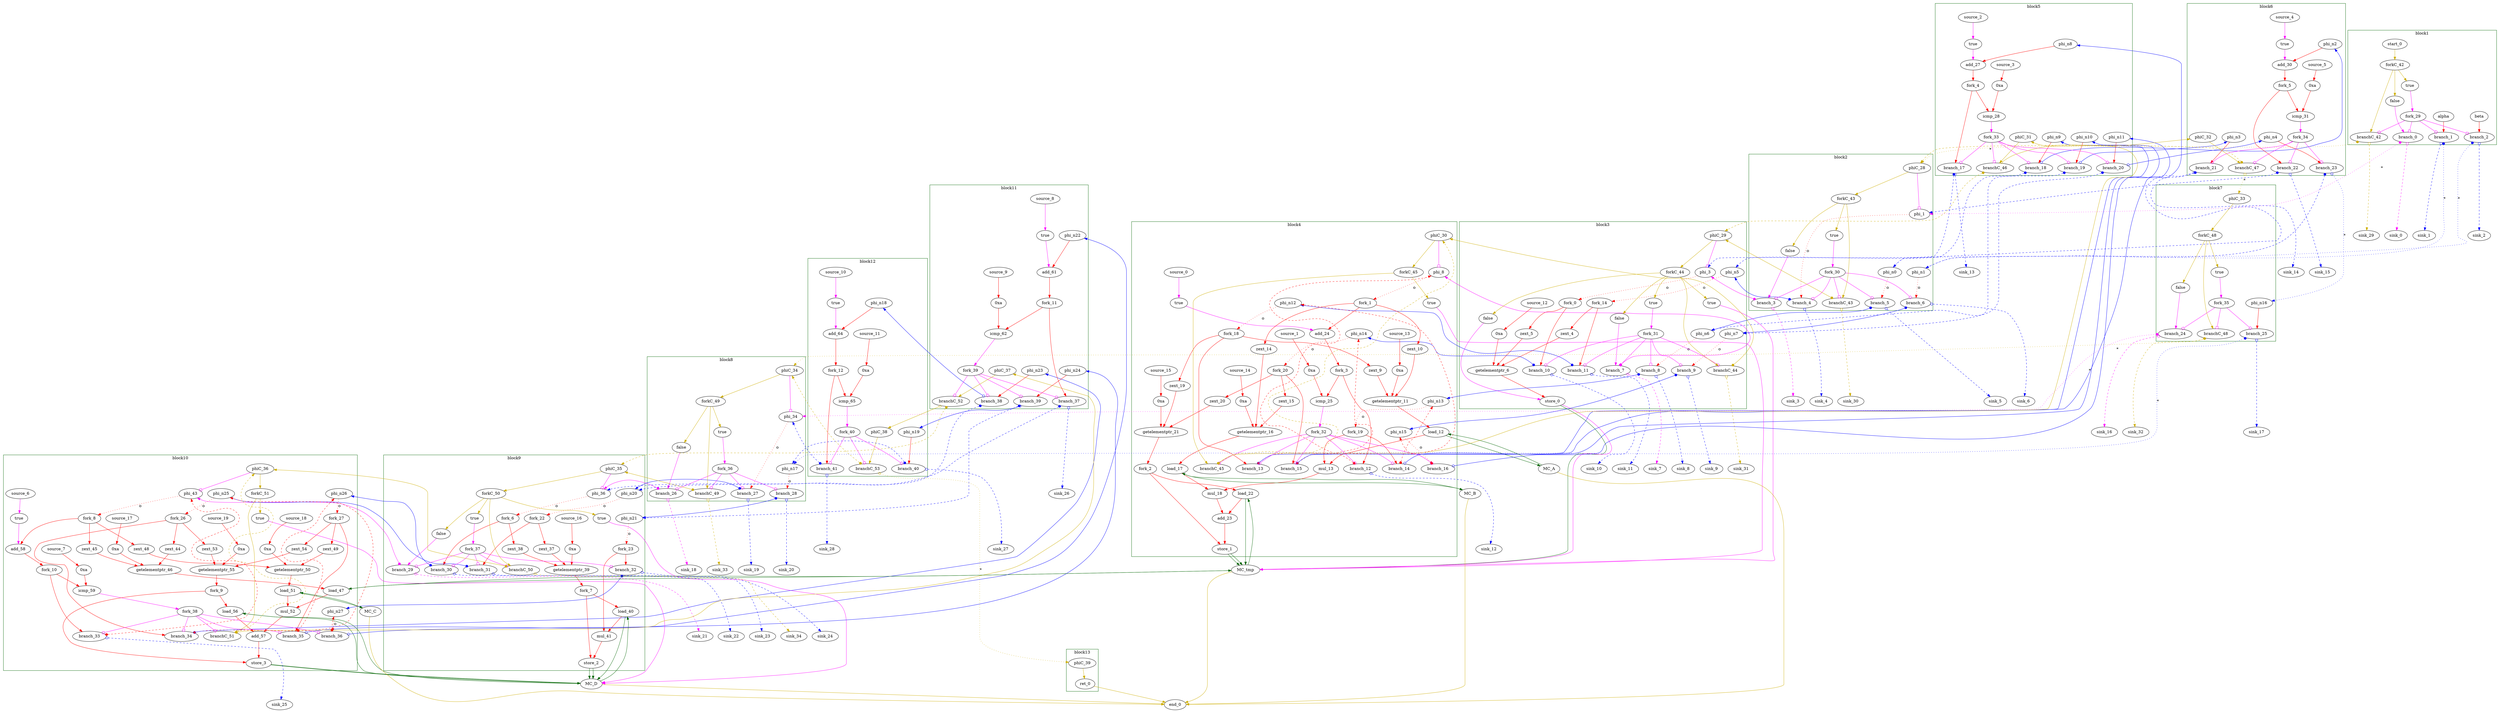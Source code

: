 // Number of blocks: 296
// Number of channels: 424
Digraph G {

  // Blocks
subgraph cluster_1 {
color = "darkgreen"
label = "block1"
  alpha [type=Entry, in="in1:32", out="out1:32", bbID = 1,  shape=oval];
  beta [type=Entry, in="in1:32", out="out1:32", bbID = 1,  shape=oval];
  brCst_block1 [type=Constant, in="in1:1", out="out1:1", bbID = 1, value="0x1", label=true,  shape=oval];
  cst_0 [type=Constant, in="in1:1", out="out1:1", bbID = 1, value="0x0", label=false,  shape=oval];
  branch_0 [type=Branch, in="in1:1 in2?:1", out="out1+:1 out2-:1", bbID = 1,  shape=oval];
  branch_1 [type=Branch, in="in1:32 in2?:1", out="out1+:32 out2-:32", bbID = 1,  shape=oval];
  branch_2 [type=Branch, in="in1:32 in2?:1", out="out1+:32 out2-:32", bbID = 1,  shape=oval];
  fork_29 [type=Fork, in="in1:1", out="out1:1 out2:1 out3:1 out4:1", bbID = 1,  shape=oval];
  start_0 [type=Entry, in="in1:0", out="out1:0", bbID = 1,  shape=oval];
  forkC_42 [type=Fork, in="in1:0", out="out1:0 out2:0 out3:0", bbID = 1,  shape=oval];
  branchC_42 [type=Branch, in="in1:0 in2?:1", out="out1+:0 out2-:0", bbID = 1,  shape=oval];
}
subgraph cluster_2 {
color = "darkgreen"
label = "block2"
  phi_1 [type=Mux, in="in1?:1 in2:4 in3:4", out="out1:4", delay=1.624, bbID = 2,  shape=oval];
  brCst_block2 [type=Constant, in="in1:1", out="out1:1", bbID = 2, value="0x1", label=true,  shape=oval];
  cst_1 [type=Constant, in="in1:1", out="out1:1", bbID = 2, value="0x0", label=false,  shape=oval];
  phi_n0 [type=Merge, in="in1:32 in2:32", out="out1:32", delay=1.624, bbID = 2,  shape=oval];
  phi_n1 [type=Merge, in="in1:32 in2:32", out="out1:32", delay=1.624, bbID = 2,  shape=oval];
  branch_3 [type=Branch, in="in1:1 in2?:1", out="out1+:1 out2-:1", bbID = 2,  shape=oval];
  branch_4 [type=Branch, in="in1:4 in2?:1", out="out1+:4 out2-:4", bbID = 2,  shape=oval];
  branch_5 [type=Branch, in="in1:32 in2?:1", out="out1+:32 out2-:32", bbID = 2,  shape=oval];
  branch_6 [type=Branch, in="in1:32 in2?:1", out="out1+:32 out2-:32", bbID = 2,  shape=oval];
  fork_30 [type=Fork, in="in1:1", out="out1:1 out2:1 out3:1 out4:1 out5:1", bbID = 2,  shape=oval];
  phiC_28 [type=CntrlMerge, in="in1:0 in2:0", out="out1:0 out2?:1", bbID = 2,  shape=oval];
  forkC_43 [type=Fork, in="in1:0", out="out1:0 out2:0 out3:0", bbID = 2,  shape=oval];
  branchC_43 [type=Branch, in="in1:0 in2?:1", out="out1+:0 out2-:0", bbID = 2,  shape=oval];
}
subgraph cluster_3 {
color = "darkgreen"
label = "block3"
  phi_3 [type=Mux, in="in1?:1 in2:4 in3:4", out="out1:4", delay=1.624, bbID = 3,  shape=oval];
  zext_4 [type=Operator, in="in1:4", out="out1:4", op = "zext_op", bbID = 3,  shape=oval];
  zext_5 [type=Operator, in="in1:4", out="out1:4", op = "zext_op", bbID = 3,  shape=oval];
  getelementptr_6 [type=Operator, in="in1:32 in2:32 in3:32", out="out1:32", op = "getelementptr_op", delay=8.328, constants=1, bbID = 3,  shape=oval];
  cst_2 [type=Constant, in="in1:1", out="out1:1", bbID = 3, value="0x0", label=false,  shape=oval];
  store_0 [type=Operator, in="in1:1 in2:32", out="out1:1 out2:32", op = "mc_store_op", delay=8.058, bbID = 3, portID = 0, offset = 0,  shape=oval];
  brCst_block3 [type=Constant, in="in1:1", out="out1:1", bbID = 3, value="0x1", label=true,  shape=oval];
  cst_3 [type=Constant, in="in1:1", out="out1:1", bbID = 3, value="0x0", label=false,  shape=oval];
  cst_19 [type=Constant, in="in1:4", out="out1:4", bbID = 3, value="0xa", label="0xa",  shape=oval];
  phi_n5 [type=Merge, in="in1:4 in2:4", out="out1:4", delay=1.624, bbID = 3,  shape=oval];
  phi_n6 [type=Merge, in="in1:32 in2:32", out="out1:32", delay=1.624, bbID = 3,  shape=oval];
  phi_n7 [type=Merge, in="in1:32 in2:32", out="out1:32", delay=1.624, bbID = 3,  shape=oval];
  fork_0 [type=Fork, in="in1:4", out="out1:4 out2:4", bbID = 3,  shape=oval];
  fork_14 [type=Fork, in="in1:4", out="out1:4 out2:4", bbID = 3,  shape=oval];
  branch_7 [type=Branch, in="in1:1 in2?:1", out="out1+:1 out2-:1", bbID = 3,  shape=oval];
  branch_8 [type=Branch, in="in1:32 in2?:1", out="out1+:32 out2-:32", bbID = 3,  shape=oval];
  branch_9 [type=Branch, in="in1:32 in2?:1", out="out1+:32 out2-:32", bbID = 3,  shape=oval];
  branch_10 [type=Branch, in="in1:4 in2?:1", out="out1+:4 out2-:4", bbID = 3,  shape=oval];
  branch_11 [type=Branch, in="in1:4 in2?:1", out="out1+:4 out2-:4", bbID = 3,  shape=oval];
  fork_31 [type=Fork, in="in1:1", out="out1:1 out2:1 out3:1 out4:1 out5:1 out6:1", bbID = 3,  shape=oval];
  cst_27 [type=Constant, in="in1:1", out="out1:1", bbID = 3, value="0x1", label=true,  shape=oval];
  phiC_29 [type=CntrlMerge, in="in1:0 in2:0", out="out1:0 out2?:1", bbID = 3,  shape=oval];
  forkC_44 [type=Fork, in="in1:0", out="out1:0 out2:0 out3:0 out4:0 out5:0", bbID = 3,  shape=oval];
  branchC_44 [type=Branch, in="in1:0 in2?:1", out="out1+:0 out2-:0", bbID = 3,  shape=oval];
  source_12 [type=Source, out="out1:4", bbID = 3,  shape=oval];
}
subgraph cluster_4 {
color = "darkgreen"
label = "block4"
  phi_8 [type=Mux, in="in1?:1 in2:4 in3:4", out="out1:4", delay=1.624, bbID = 4,  shape=oval];
  zext_9 [type=Operator, in="in1:4", out="out1:4", op = "zext_op", bbID = 4,  shape=oval];
  zext_10 [type=Operator, in="in1:4", out="out1:4", op = "zext_op", bbID = 4,  shape=oval];
  getelementptr_11 [type=Operator, in="in1:32 in2:32 in3:32", out="out1:32", op = "getelementptr_op", delay=8.328, constants=1, bbID = 4,  shape=oval];
  load_12 [type=Operator, in="in1:32 in2:32", out="out1:32 out2:32", op = "mc_load_op", delay=7.999, latency=2, bbID = 4, portID = 0, offset = 0,  shape=oval];
  mul_13 [type=Operator, in="in1:32 in2:32", out="out1:32", op = "mul_op", latency=4, bbID = 4,  shape=oval];
  zext_14 [type=Operator, in="in1:4", out="out1:4", op = "zext_op", bbID = 4,  shape=oval];
  zext_15 [type=Operator, in="in1:4", out="out1:4", op = "zext_op", bbID = 4,  shape=oval];
  getelementptr_16 [type=Operator, in="in1:32 in2:32 in3:32", out="out1:32", op = "getelementptr_op", delay=8.328, constants=1, bbID = 4,  shape=oval];
  load_17 [type=Operator, in="in1:32 in2:32", out="out1:32 out2:32", op = "mc_load_op", delay=7.999, latency=2, bbID = 4, portID = 0, offset = 0,  shape=oval];
  mul_18 [type=Operator, in="in1:32 in2:32", out="out1:32", op = "mul_op", latency=4, bbID = 4,  shape=oval];
  zext_19 [type=Operator, in="in1:4", out="out1:4", op = "zext_op", bbID = 4,  shape=oval];
  zext_20 [type=Operator, in="in1:4", out="out1:4", op = "zext_op", bbID = 4,  shape=oval];
  getelementptr_21 [type=Operator, in="in1:32 in2:32 in3:32", out="out1:32", op = "getelementptr_op", delay=8.328, constants=1, bbID = 4,  shape=oval];
  load_22 [type=Operator, in="in1:32 in2:32", out="out1:32 out2:32", op = "mc_load_op", delay=7.999, latency=2, bbID = 4, portID = 0, offset = 0,  shape=oval];
  add_23 [type=Operator, in="in1:32 in2:32", out="out1:32", op = "add_op", delay=3.146, bbID = 4,  shape=oval];
  store_1 [type=Operator, in="in1:32 in2:32", out="out1:32 out2:32", op = "mc_store_op", delay=8.058, bbID = 4, portID = 1, offset = 0,  shape=oval];
  cst_4 [type=Constant, in="in1:1", out="out1:1", bbID = 4, value="0x1", label=true,  shape=oval];
  add_24 [type=Operator, in="in1:4 in2:4", out="out1:4", op = "add_op", delay=3.146, bbID = 4,  shape=oval];
  cst_5 [type=Constant, in="in1:4", out="out1:4", bbID = 4, value="0xa", label="0xa",  shape=oval];
  icmp_25 [type=Operator, in="in1:4 in2:4", out="out1:1", op = "icmp_ult_op", delay=3.439, bbID = 4,  shape=oval];
  cst_20 [type=Constant, in="in1:4", out="out1:4", bbID = 4, value="0xa", label="0xa",  shape=oval];
  cst_21 [type=Constant, in="in1:4", out="out1:4", bbID = 4, value="0xa", label="0xa",  shape=oval];
  cst_22 [type=Constant, in="in1:4", out="out1:4", bbID = 4, value="0xa", label="0xa",  shape=oval];
  phi_n12 [type=Merge, in="in1:4 in2:4", out="out1:4", delay=1.624, bbID = 4,  shape=oval];
  phi_n13 [type=Merge, in="in1:32 in2:32", out="out1:32", delay=1.624, bbID = 4,  shape=oval];
  phi_n14 [type=Merge, in="in1:4 in2:4", out="out1:4", delay=1.624, bbID = 4,  shape=oval];
  phi_n15 [type=Merge, in="in1:32 in2:32", out="out1:32", delay=1.624, bbID = 4,  shape=oval];
  fork_1 [type=Fork, in="in1:4", out="out1:4 out2:4 out3:4", bbID = 4,  shape=oval];
  fork_2 [type=Fork, in="in1:32", out="out1:32 out2:32", bbID = 4,  shape=oval];
  fork_3 [type=Fork, in="in1:4", out="out1:4 out2:4", bbID = 4,  shape=oval];
  fork_18 [type=Fork, in="in1:4", out="out1:4 out2:4 out3:4", bbID = 4,  shape=oval];
  fork_19 [type=Fork, in="in1:32", out="out1:32 out2:32", bbID = 4,  shape=oval];
  fork_20 [type=Fork, in="in1:4", out="out1:4 out2:4 out3:4", bbID = 4,  shape=oval];
  branch_12 [type=Branch, in="in1:4 in2?:1", out="out1+:4 out2-:4", bbID = 4,  shape=oval];
  branch_13 [type=Branch, in="in1:4 in2?:1", out="out1+:4 out2-:4", bbID = 4,  shape=oval];
  branch_14 [type=Branch, in="in1:32 in2?:1", out="out1+:32 out2-:32", bbID = 4,  shape=oval];
  branch_15 [type=Branch, in="in1:4 in2?:1", out="out1+:4 out2-:4", bbID = 4,  shape=oval];
  branch_16 [type=Branch, in="in1:32 in2?:1", out="out1+:32 out2-:32", bbID = 4,  shape=oval];
  fork_32 [type=Fork, in="in1:1", out="out1:1 out2:1 out3:1 out4:1 out5:1 out6:1", bbID = 4,  shape=oval];
  cst_28 [type=Constant, in="in1:1", out="out1:1", bbID = 4, value="0x1", label=true,  shape=oval];
  phiC_30 [type=CntrlMerge, in="in1:0 in2:0", out="out1:0 out2?:1", bbID = 4,  shape=oval];
  forkC_45 [type=Fork, in="in1:0", out="out1:0 out2:0", bbID = 4,  shape=oval];
  branchC_45 [type=Branch, in="in1:0 in2?:1", out="out1+:0 out2-:0", bbID = 4,  shape=oval];
  source_0 [type=Source, out="out1:1", bbID = 4,  shape=oval];
  source_1 [type=Source, out="out1:4", bbID = 4,  shape=oval];
  source_13 [type=Source, out="out1:4", bbID = 4,  shape=oval];
  source_14 [type=Source, out="out1:4", bbID = 4,  shape=oval];
  source_15 [type=Source, out="out1:4", bbID = 4,  shape=oval];
}
subgraph cluster_5 {
color = "darkgreen"
label = "block5"
  cst_6 [type=Constant, in="in1:1", out="out1:1", bbID = 5, value="0x1", label=true,  shape=oval];
  add_27 [type=Operator, in="in1:4 in2:4", out="out1:4", op = "add_op", delay=3.146, bbID = 5,  shape=oval];
  cst_7 [type=Constant, in="in1:4", out="out1:4", bbID = 5, value="0xa", label="0xa",  shape=oval];
  icmp_28 [type=Operator, in="in1:4 in2:4", out="out1:1", op = "icmp_ult_op", delay=3.439, bbID = 5,  shape=oval];
  phi_n8 [type=Merge, in="in1:4", out="out1:4", bbID = 5,  shape=oval];
  phi_n9 [type=Merge, in="in1:4", out="out1:4", bbID = 5,  shape=oval];
  phi_n10 [type=Merge, in="in1:32", out="out1:32", bbID = 5,  shape=oval];
  phi_n11 [type=Merge, in="in1:32", out="out1:32", bbID = 5,  shape=oval];
  fork_4 [type=Fork, in="in1:4", out="out1:4 out2:4", bbID = 5,  shape=oval];
  branch_17 [type=Branch, in="in1:4 in2?:1", out="out1+:4 out2-:4", bbID = 5,  shape=oval];
  branch_18 [type=Branch, in="in1:4 in2?:1", out="out1+:4 out2-:4", bbID = 5,  shape=oval];
  branch_19 [type=Branch, in="in1:32 in2?:1", out="out1+:32 out2-:32", bbID = 5,  shape=oval];
  branch_20 [type=Branch, in="in1:32 in2?:1", out="out1+:32 out2-:32", bbID = 5,  shape=oval];
  fork_33 [type=Fork, in="in1:1", out="out1:1 out2:1 out3:1 out4:1 out5:1", bbID = 5,  shape=oval];
  phiC_31 [type=Merge, in="in1:0", out="out1:0", bbID = 5,  shape=oval];
  branchC_46 [type=Branch, in="in1:0 in2?:1", out="out1+:0 out2-:0", bbID = 5,  shape=oval];
  source_2 [type=Source, out="out1:1", bbID = 5,  shape=oval];
  source_3 [type=Source, out="out1:4", bbID = 5,  shape=oval];
}
subgraph cluster_6 {
color = "darkgreen"
label = "block6"
  cst_8 [type=Constant, in="in1:1", out="out1:1", bbID = 6, value="0x1", label=true,  shape=oval];
  add_30 [type=Operator, in="in1:4 in2:4", out="out1:4", op = "add_op", delay=3.146, bbID = 6,  shape=oval];
  cst_9 [type=Constant, in="in1:4", out="out1:4", bbID = 6, value="0xa", label="0xa",  shape=oval];
  icmp_31 [type=Operator, in="in1:4 in2:4", out="out1:1", op = "icmp_ult_op", delay=3.439, bbID = 6,  shape=oval];
  phi_n2 [type=Merge, in="in1:4", out="out1:4", bbID = 6,  shape=oval];
  phi_n3 [type=Merge, in="in1:32", out="out1:32", bbID = 6,  shape=oval];
  phi_n4 [type=Merge, in="in1:32", out="out1:32", bbID = 6,  shape=oval];
  fork_5 [type=Fork, in="in1:4", out="out1:4 out2:4", bbID = 6,  shape=oval];
  branch_21 [type=Branch, in="in1:32 in2?:1", out="out1+:32 out2-:32", bbID = 6,  shape=oval];
  branch_22 [type=Branch, in="in1:4 in2?:1", out="out1+:4 out2-:4", bbID = 6,  shape=oval];
  branch_23 [type=Branch, in="in1:32 in2?:1", out="out1+:32 out2-:32", bbID = 6,  shape=oval];
  fork_34 [type=Fork, in="in1:1", out="out1:1 out2:1 out3:1 out4:1", bbID = 6,  shape=oval];
  phiC_32 [type=Merge, in="in1:0", out="out1:0", bbID = 6,  shape=oval];
  branchC_47 [type=Branch, in="in1:0 in2?:1", out="out1+:0 out2-:0", bbID = 6,  shape=oval];
  source_4 [type=Source, out="out1:1", bbID = 6,  shape=oval];
  source_5 [type=Source, out="out1:4", bbID = 6,  shape=oval];
}
subgraph cluster_7 {
color = "darkgreen"
label = "block7"
  brCst_block7 [type=Constant, in="in1:1", out="out1:1", bbID = 7, value="0x1", label=true,  shape=oval];
  cst_10 [type=Constant, in="in1:1", out="out1:1", bbID = 7, value="0x0", label=false,  shape=oval];
  phi_n16 [type=Merge, in="in1:32", out="out1:32", bbID = 7,  shape=oval];
  branch_24 [type=Branch, in="in1:1 in2?:1", out="out1+:1 out2-:1", bbID = 7,  shape=oval];
  branch_25 [type=Branch, in="in1:32 in2?:1", out="out1+:32 out2-:32", bbID = 7,  shape=oval];
  fork_35 [type=Fork, in="in1:1", out="out1:1 out2:1 out3:1", bbID = 7,  shape=oval];
  phiC_33 [type=Merge, in="in1:0", out="out1:0", bbID = 7,  shape=oval];
  forkC_48 [type=Fork, in="in1:0", out="out1:0 out2:0 out3:0", bbID = 7,  shape=oval];
  branchC_48 [type=Branch, in="in1:0 in2?:1", out="out1+:0 out2-:0", bbID = 7,  shape=oval];
}
subgraph cluster_8 {
color = "darkgreen"
label = "block8"
  phi_34 [type=Mux, in="in1?:1 in2:4 in3:4", out="out1:4", delay=1.624, bbID = 8,  shape=oval];
  brCst_block8 [type=Constant, in="in1:1", out="out1:1", bbID = 8, value="0x1", label=true,  shape=oval];
  cst_11 [type=Constant, in="in1:1", out="out1:1", bbID = 8, value="0x0", label=false,  shape=oval];
  phi_n17 [type=Merge, in="in1:32 in2:32", out="out1:32", delay=1.624, bbID = 8,  shape=oval];
  branch_26 [type=Branch, in="in1:1 in2?:1", out="out1+:1 out2-:1", bbID = 8,  shape=oval];
  branch_27 [type=Branch, in="in1:4 in2?:1", out="out1+:4 out2-:4", bbID = 8,  shape=oval];
  branch_28 [type=Branch, in="in1:32 in2?:1", out="out1+:32 out2-:32", bbID = 8,  shape=oval];
  fork_36 [type=Fork, in="in1:1", out="out1:1 out2:1 out3:1 out4:1", bbID = 8,  shape=oval];
  phiC_34 [type=CntrlMerge, in="in1:0 in2:0", out="out1:0 out2?:1", bbID = 8,  shape=oval];
  forkC_49 [type=Fork, in="in1:0", out="out1:0 out2:0 out3:0", bbID = 8,  shape=oval];
  branchC_49 [type=Branch, in="in1:0 in2?:1", out="out1+:0 out2-:0", bbID = 8,  shape=oval];
}
subgraph cluster_9 {
color = "darkgreen"
label = "block9"
  phi_36 [type=Mux, in="in1?:1 in2:4 in3:4", out="out1:4", delay=1.624, bbID = 9,  shape=oval];
  zext_37 [type=Operator, in="in1:4", out="out1:4", op = "zext_op", bbID = 9,  shape=oval];
  zext_38 [type=Operator, in="in1:4", out="out1:4", op = "zext_op", bbID = 9,  shape=oval];
  getelementptr_39 [type=Operator, in="in1:32 in2:32 in3:32", out="out1:32", op = "getelementptr_op", delay=8.328, constants=1, bbID = 9,  shape=oval];
  load_40 [type=Operator, in="in1:32 in2:32", out="out1:32 out2:32", op = "mc_load_op", delay=7.999, latency=2, bbID = 9, portID = 0, offset = 0,  shape=oval];
  mul_41 [type=Operator, in="in1:32 in2:32", out="out1:32", op = "mul_op", latency=4, bbID = 9,  shape=oval];
  store_2 [type=Operator, in="in1:32 in2:32", out="out1:32 out2:32", op = "mc_store_op", delay=8.058, bbID = 9, portID = 0, offset = 0,  shape=oval];
  brCst_block9 [type=Constant, in="in1:1", out="out1:1", bbID = 9, value="0x1", label=true,  shape=oval];
  cst_12 [type=Constant, in="in1:1", out="out1:1", bbID = 9, value="0x0", label=false,  shape=oval];
  cst_23 [type=Constant, in="in1:4", out="out1:4", bbID = 9, value="0xa", label="0xa",  shape=oval];
  phi_n20 [type=Merge, in="in1:4 in2:4", out="out1:4", delay=1.624, bbID = 9,  shape=oval];
  phi_n21 [type=Merge, in="in1:32 in2:32", out="out1:32", delay=1.624, bbID = 9,  shape=oval];
  fork_6 [type=Fork, in="in1:4", out="out1:4 out2:4", bbID = 9,  shape=oval];
  fork_7 [type=Fork, in="in1:32", out="out1:32 out2:32", bbID = 9,  shape=oval];
  fork_22 [type=Fork, in="in1:4", out="out1:4 out2:4", bbID = 9,  shape=oval];
  fork_23 [type=Fork, in="in1:32", out="out1:32 out2:32", bbID = 9,  shape=oval];
  branch_29 [type=Branch, in="in1:1 in2?:1", out="out1+:1 out2-:1", bbID = 9,  shape=oval];
  branch_30 [type=Branch, in="in1:4 in2?:1", out="out1+:4 out2-:4", bbID = 9,  shape=oval];
  branch_31 [type=Branch, in="in1:4 in2?:1", out="out1+:4 out2-:4", bbID = 9,  shape=oval];
  branch_32 [type=Branch, in="in1:32 in2?:1", out="out1+:32 out2-:32", bbID = 9,  shape=oval];
  fork_37 [type=Fork, in="in1:1", out="out1:1 out2:1 out3:1 out4:1 out5:1", bbID = 9,  shape=oval];
  cst_29 [type=Constant, in="in1:1", out="out1:1", bbID = 9, value="0x1", label=true,  shape=oval];
  phiC_35 [type=CntrlMerge, in="in1:0 in2:0", out="out1:0 out2?:1", bbID = 9,  shape=oval];
  forkC_50 [type=Fork, in="in1:0", out="out1:0 out2:0 out3:0 out4:0", bbID = 9,  shape=oval];
  branchC_50 [type=Branch, in="in1:0 in2?:1", out="out1+:0 out2-:0", bbID = 9,  shape=oval];
  source_16 [type=Source, out="out1:4", bbID = 9,  shape=oval];
}
subgraph cluster_10 {
color = "darkgreen"
label = "block10"
  phi_43 [type=Mux, in="in1?:1 in2:4 in3:4", out="out1:4", delay=1.624, bbID = 10,  shape=oval];
  zext_44 [type=Operator, in="in1:4", out="out1:4", op = "zext_op", bbID = 10,  shape=oval];
  zext_45 [type=Operator, in="in1:4", out="out1:4", op = "zext_op", bbID = 10,  shape=oval];
  getelementptr_46 [type=Operator, in="in1:32 in2:32 in3:32", out="out1:32", op = "getelementptr_op", delay=8.328, constants=1, bbID = 10,  shape=oval];
  load_47 [type=Operator, in="in1:32 in2:32", out="out1:32 out2:32", op = "mc_load_op", delay=7.999, latency=2, bbID = 10, portID = 1, offset = 0,  shape=oval];
  zext_48 [type=Operator, in="in1:4", out="out1:4", op = "zext_op", bbID = 10,  shape=oval];
  zext_49 [type=Operator, in="in1:4", out="out1:4", op = "zext_op", bbID = 10,  shape=oval];
  getelementptr_50 [type=Operator, in="in1:32 in2:32 in3:32", out="out1:32", op = "getelementptr_op", delay=8.328, constants=1, bbID = 10,  shape=oval];
  load_51 [type=Operator, in="in1:32 in2:32", out="out1:32 out2:32", op = "mc_load_op", delay=7.999, latency=2, bbID = 10, portID = 0, offset = 0,  shape=oval];
  mul_52 [type=Operator, in="in1:32 in2:32", out="out1:32", op = "mul_op", latency=4, bbID = 10,  shape=oval];
  zext_53 [type=Operator, in="in1:4", out="out1:4", op = "zext_op", bbID = 10,  shape=oval];
  zext_54 [type=Operator, in="in1:4", out="out1:4", op = "zext_op", bbID = 10,  shape=oval];
  getelementptr_55 [type=Operator, in="in1:32 in2:32 in3:32", out="out1:32", op = "getelementptr_op", delay=8.328, constants=1, bbID = 10,  shape=oval];
  load_56 [type=Operator, in="in1:32 in2:32", out="out1:32 out2:32", op = "mc_load_op", delay=7.999, latency=2, bbID = 10, portID = 1, offset = 0,  shape=oval];
  add_57 [type=Operator, in="in1:32 in2:32", out="out1:32", op = "add_op", delay=3.146, bbID = 10,  shape=oval];
  store_3 [type=Operator, in="in1:32 in2:32", out="out1:32 out2:32", op = "mc_store_op", delay=8.058, bbID = 10, portID = 1, offset = 0,  shape=oval];
  cst_13 [type=Constant, in="in1:1", out="out1:1", bbID = 10, value="0x1", label=true,  shape=oval];
  add_58 [type=Operator, in="in1:4 in2:4", out="out1:4", op = "add_op", delay=3.146, bbID = 10,  shape=oval];
  cst_14 [type=Constant, in="in1:4", out="out1:4", bbID = 10, value="0xa", label="0xa",  shape=oval];
  icmp_59 [type=Operator, in="in1:4 in2:4", out="out1:1", op = "icmp_ult_op", delay=3.439, bbID = 10,  shape=oval];
  cst_24 [type=Constant, in="in1:4", out="out1:4", bbID = 10, value="0xa", label="0xa",  shape=oval];
  cst_25 [type=Constant, in="in1:4", out="out1:4", bbID = 10, value="0xa", label="0xa",  shape=oval];
  cst_26 [type=Constant, in="in1:4", out="out1:4", bbID = 10, value="0xa", label="0xa",  shape=oval];
  phi_n25 [type=Merge, in="in1:4 in2:4", out="out1:4", delay=1.624, bbID = 10,  shape=oval];
  phi_n26 [type=Merge, in="in1:4 in2:4", out="out1:4", delay=1.624, bbID = 10,  shape=oval];
  phi_n27 [type=Merge, in="in1:32 in2:32", out="out1:32", delay=1.624, bbID = 10,  shape=oval];
  fork_8 [type=Fork, in="in1:4", out="out1:4 out2:4 out3:4", bbID = 10,  shape=oval];
  fork_9 [type=Fork, in="in1:32", out="out1:32 out2:32", bbID = 10,  shape=oval];
  fork_10 [type=Fork, in="in1:4", out="out1:4 out2:4", bbID = 10,  shape=oval];
  fork_26 [type=Fork, in="in1:4", out="out1:4 out2:4 out3:4", bbID = 10,  shape=oval];
  fork_27 [type=Fork, in="in1:4", out="out1:4 out2:4 out3:4", bbID = 10,  shape=oval];
  branch_33 [type=Branch, in="in1:4 in2?:1", out="out1+:4 out2-:4", bbID = 10,  shape=oval];
  branch_34 [type=Branch, in="in1:4 in2?:1", out="out1+:4 out2-:4", bbID = 10,  shape=oval];
  branch_35 [type=Branch, in="in1:4 in2?:1", out="out1+:4 out2-:4", bbID = 10,  shape=oval];
  branch_36 [type=Branch, in="in1:32 in2?:1", out="out1+:32 out2-:32", bbID = 10,  shape=oval];
  fork_38 [type=Fork, in="in1:1", out="out1:1 out2:1 out3:1 out4:1 out5:1", bbID = 10,  shape=oval];
  cst_30 [type=Constant, in="in1:1", out="out1:1", bbID = 10, value="0x1", label=true,  shape=oval];
  phiC_36 [type=CntrlMerge, in="in1:0 in2:0", out="out1:0 out2?:1", bbID = 10,  shape=oval];
  forkC_51 [type=Fork, in="in1:0", out="out1:0 out2:0", bbID = 10,  shape=oval];
  branchC_51 [type=Branch, in="in1:0 in2?:1", out="out1+:0 out2-:0", bbID = 10,  shape=oval];
  source_6 [type=Source, out="out1:1", bbID = 10,  shape=oval];
  source_7 [type=Source, out="out1:4", bbID = 10,  shape=oval];
  source_17 [type=Source, out="out1:4", bbID = 10,  shape=oval];
  source_18 [type=Source, out="out1:4", bbID = 10,  shape=oval];
  source_19 [type=Source, out="out1:4", bbID = 10,  shape=oval];
}
subgraph cluster_11 {
color = "darkgreen"
label = "block11"
  cst_15 [type=Constant, in="in1:1", out="out1:1", bbID = 11, value="0x1", label=true,  shape=oval];
  add_61 [type=Operator, in="in1:4 in2:4", out="out1:4", op = "add_op", delay=3.146, bbID = 11,  shape=oval];
  cst_16 [type=Constant, in="in1:4", out="out1:4", bbID = 11, value="0xa", label="0xa",  shape=oval];
  icmp_62 [type=Operator, in="in1:4 in2:4", out="out1:1", op = "icmp_ult_op", delay=3.439, bbID = 11,  shape=oval];
  phi_n22 [type=Merge, in="in1:4", out="out1:4", bbID = 11,  shape=oval];
  phi_n23 [type=Merge, in="in1:4", out="out1:4", bbID = 11,  shape=oval];
  phi_n24 [type=Merge, in="in1:32", out="out1:32", bbID = 11,  shape=oval];
  fork_11 [type=Fork, in="in1:4", out="out1:4 out2:4", bbID = 11,  shape=oval];
  branch_37 [type=Branch, in="in1:4 in2?:1", out="out1+:4 out2-:4", bbID = 11,  shape=oval];
  branch_38 [type=Branch, in="in1:4 in2?:1", out="out1+:4 out2-:4", bbID = 11,  shape=oval];
  branch_39 [type=Branch, in="in1:32 in2?:1", out="out1+:32 out2-:32", bbID = 11,  shape=oval];
  fork_39 [type=Fork, in="in1:1", out="out1:1 out2:1 out3:1 out4:1", bbID = 11,  shape=oval];
  phiC_37 [type=Merge, in="in1:0", out="out1:0", bbID = 11,  shape=oval];
  branchC_52 [type=Branch, in="in1:0 in2?:1", out="out1+:0 out2-:0", bbID = 11,  shape=oval];
  source_8 [type=Source, out="out1:1", bbID = 11,  shape=oval];
  source_9 [type=Source, out="out1:4", bbID = 11,  shape=oval];
}
subgraph cluster_12 {
color = "darkgreen"
label = "block12"
  cst_17 [type=Constant, in="in1:1", out="out1:1", bbID = 12, value="0x1", label=true,  shape=oval];
  add_64 [type=Operator, in="in1:4 in2:4", out="out1:4", op = "add_op", delay=3.146, bbID = 12,  shape=oval];
  cst_18 [type=Constant, in="in1:4", out="out1:4", bbID = 12, value="0xa", label="0xa",  shape=oval];
  icmp_65 [type=Operator, in="in1:4 in2:4", out="out1:1", op = "icmp_ult_op", delay=3.439, bbID = 12,  shape=oval];
  phi_n18 [type=Merge, in="in1:4", out="out1:4", bbID = 12,  shape=oval];
  phi_n19 [type=Merge, in="in1:32", out="out1:32", bbID = 12,  shape=oval];
  fork_12 [type=Fork, in="in1:4", out="out1:4 out2:4", bbID = 12,  shape=oval];
  branch_40 [type=Branch, in="in1:32 in2?:1", out="out1+:32 out2-:32", bbID = 12,  shape=oval];
  branch_41 [type=Branch, in="in1:4 in2?:1", out="out1+:4 out2-:4", bbID = 12,  shape=oval];
  fork_40 [type=Fork, in="in1:1", out="out1:1 out2:1 out3:1", bbID = 12,  shape=oval];
  phiC_38 [type=Merge, in="in1:0", out="out1:0", bbID = 12,  shape=oval];
  branchC_53 [type=Branch, in="in1:0 in2?:1", out="out1+:0 out2-:0", bbID = 12,  shape=oval];
  source_10 [type=Source, out="out1:1", bbID = 12,  shape=oval];
  source_11 [type=Source, out="out1:4", bbID = 12,  shape=oval];
}
subgraph cluster_13 {
color = "darkgreen"
label = "block13"
  ret_0 [type=Operator, in="in1:0", out="out1:0", op = "ret_op", bbID = 13,  shape=oval];
  phiC_39 [type=Merge, in="in1:0", out="out1:0", bbID = 13,  shape=oval];
}
  MC_tmp [type=MC, in="in1:32*c0 in2:32*c1 in3:32*s0a in4:32*s0d in5:32*l0a in6:32*s1a in7:32*s1d in8:32*l1a", out="out1:32*l0d out2:32*l1d out3:0*e", bbID = 0, memory = "tmp", bbcount = 2, ldcount = 2, stcount = 2, ];
  MC_A [type=MC, in="in1:32*l0a", out="out1:32*l0d out2:0*e", bbID = 0, memory = "A", bbcount = 0, ldcount = 1, stcount = 0, ];
  MC_B [type=MC, in="in1:32*l0a", out="out1:32*l0d out2:0*e", bbID = 0, memory = "B", bbcount = 0, ldcount = 1, stcount = 0, ];
  MC_D [type=MC, in="in1:32*c0 in2:32*c1 in3:32*l0a in4:32*s0a in5:32*s0d in6:32*l1a in7:32*s1a in8:32*s1d", out="out1:32*l0d out2:32*l1d out3:0*e", bbID = 0, memory = "D", bbcount = 2, ldcount = 2, stcount = 2, ];
  MC_C [type=MC, in="in1:32*l0a", out="out1:32*l0d out2:0*e", bbID = 0, memory = "C", bbcount = 0, ldcount = 1, stcount = 0, ];
  end_0 [type=Exit, in="in1:0*e in2:0*e in3:0*e in4:0*e in5:0*e in6:0", out="out1:0", bbID = 0,  shape=oval];
  sink_0 [type=Sink, in="in1:1", bbID = 0,  shape=oval];
  sink_1 [type=Sink, in="in1:32", bbID = 0,  shape=oval];
  sink_2 [type=Sink, in="in1:32", bbID = 0,  shape=oval];
  sink_3 [type=Sink, in="in1:1", bbID = 0,  shape=oval];
  sink_4 [type=Sink, in="in1:4", bbID = 0,  shape=oval];
  sink_5 [type=Sink, in="in1:32", bbID = 0,  shape=oval];
  sink_6 [type=Sink, in="in1:32", bbID = 0,  shape=oval];
  sink_7 [type=Sink, in="in1:1", bbID = 0,  shape=oval];
  sink_8 [type=Sink, in="in1:32", bbID = 0,  shape=oval];
  sink_9 [type=Sink, in="in1:32", bbID = 0,  shape=oval];
  sink_10 [type=Sink, in="in1:4", bbID = 0,  shape=oval];
  sink_11 [type=Sink, in="in1:4", bbID = 0,  shape=oval];
  sink_12 [type=Sink, in="in1:4", bbID = 0,  shape=oval];
  sink_13 [type=Sink, in="in1:4", bbID = 0,  shape=oval];
  sink_14 [type=Sink, in="in1:32", bbID = 0,  shape=oval];
  sink_15 [type=Sink, in="in1:4", bbID = 0,  shape=oval];
  sink_16 [type=Sink, in="in1:1", bbID = 0,  shape=oval];
  sink_17 [type=Sink, in="in1:32", bbID = 0,  shape=oval];
  sink_18 [type=Sink, in="in1:1", bbID = 0,  shape=oval];
  sink_19 [type=Sink, in="in1:4", bbID = 0,  shape=oval];
  sink_20 [type=Sink, in="in1:32", bbID = 0,  shape=oval];
  sink_21 [type=Sink, in="in1:1", bbID = 0,  shape=oval];
  sink_22 [type=Sink, in="in1:4", bbID = 0,  shape=oval];
  sink_23 [type=Sink, in="in1:4", bbID = 0,  shape=oval];
  sink_24 [type=Sink, in="in1:32", bbID = 0,  shape=oval];
  sink_25 [type=Sink, in="in1:4", bbID = 0,  shape=oval];
  sink_26 [type=Sink, in="in1:4", bbID = 0,  shape=oval];
  sink_27 [type=Sink, in="in1:32", bbID = 0,  shape=oval];
  sink_28 [type=Sink, in="in1:4", bbID = 0,  shape=oval];
  sink_29 [type=Sink, in="in1:0", bbID = 0,  shape=oval];
  sink_30 [type=Sink, in="in1:0", bbID = 0,  shape=oval];
  sink_31 [type=Sink, in="in1:0", bbID = 0,  shape=oval];
  sink_32 [type=Sink, in="in1:0", bbID = 0,  shape=oval];
  sink_33 [type=Sink, in="in1:0", bbID = 0,  shape=oval];
  sink_34 [type=Sink, in="in1:0", bbID = 0,  shape=oval];

  // Channels
  alpha -> branch_1 [from=out1, to=in1, arrowhead=normal, color=red];
  beta -> branch_2 [from=out1, to=in1, arrowhead=normal, color=red];
  brCst_block1 -> fork_29 [from=out1, to=in1, arrowhead=normal, color=magenta];
  cst_0 -> branch_0 [from=out1, to=in1, arrowhead=normal, color=magenta];
  phi_1 -> branch_4 [from=out1, to=in1, arrowhead=normal, color=red, slots=1, style=dotted, label="o", transparent=true];
  brCst_block2 -> fork_30 [from=out1, to=in1, arrowhead=normal, color=magenta];
  cst_1 -> branch_3 [from=out1, to=in1, arrowhead=normal, color=magenta];
  phi_3 -> fork_0 [from=out1, to=in1, arrowhead=normal, color=red, slots=1, style=dotted, label="o", transparent=true];
  zext_4 -> getelementptr_6 [from=out1, to=in1, arrowhead=normal, color=red];
  zext_5 -> getelementptr_6 [from=out1, to=in2, arrowhead=normal, color=red];
  getelementptr_6 -> store_0 [from=out1, to=in2, arrowhead=normal, color=red];
  cst_2 -> store_0 [from=out1, to=in1, arrowhead=normal, color=magenta];
  store_0 -> MC_tmp [from=out2, to=in3, arrowhead=normal, color=darkgreen];
  store_0 -> MC_tmp [from=out1, to=in4, arrowhead=normal, color=magenta];
  brCst_block3 -> fork_31 [from=out1, to=in1, arrowhead=normal, color=magenta];
  cst_3 -> branch_7 [from=out1, to=in1, arrowhead=normal, color=magenta];
  phi_8 -> fork_1 [from=out1, to=in1, arrowhead=normal, color=red, slots=1, style=dotted, label="o", transparent=true];
  zext_9 -> getelementptr_11 [from=out1, to=in1, arrowhead=normal, color=red];
  zext_10 -> getelementptr_11 [from=out1, to=in2, arrowhead=normal, color=red];
  getelementptr_11 -> load_12 [from=out1, to=in2, arrowhead=normal, color=red];
  load_12 -> mul_13 [from=out1, to=in1, arrowhead=normal, color=red];
  load_12 -> MC_A [from=out2, to=in1, arrowhead=normal, color=darkgreen];
  mul_13 -> mul_18 [from=out1, to=in1, arrowhead=normal, color=red];
  zext_14 -> getelementptr_16 [from=out1, to=in1, arrowhead=normal, color=red];
  zext_15 -> getelementptr_16 [from=out1, to=in2, arrowhead=normal, color=red];
  getelementptr_16 -> load_17 [from=out1, to=in2, arrowhead=normal, color=red];
  load_17 -> mul_18 [from=out1, to=in2, arrowhead=normal, color=red];
  load_17 -> MC_B [from=out2, to=in1, arrowhead=normal, color=darkgreen];
  mul_18 -> add_23 [from=out1, to=in2, arrowhead=normal, color=red];
  zext_19 -> getelementptr_21 [from=out1, to=in1, arrowhead=normal, color=red];
  zext_20 -> getelementptr_21 [from=out1, to=in2, arrowhead=normal, color=red];
  getelementptr_21 -> fork_2 [from=out1, to=in1, arrowhead=normal, color=red];
  load_22 -> add_23 [from=out1, to=in1, arrowhead=normal, color=red];
  load_22 -> MC_tmp [from=out2, to=in5, arrowhead=normal, color=darkgreen];
  add_23 -> store_1 [from=out1, to=in1, arrowhead=normal, color=red];
  store_1 -> MC_tmp [from=out2, to=in6, arrowhead=normal, color=darkgreen];
  store_1 -> MC_tmp [from=out1, to=in7, arrowhead=normal, color=darkgreen];
  cst_4 -> add_24 [from=out1, to=in2, arrowhead=normal, color=magenta];
  add_24 -> fork_3 [from=out1, to=in1, arrowhead=normal, color=red];
  cst_5 -> icmp_25 [from=out1, to=in2, arrowhead=normal, color=red];
  icmp_25 -> fork_32 [from=out1, to=in1, arrowhead=normal, color=magenta];
  cst_6 -> add_27 [from=out1, to=in2, arrowhead=normal, color=magenta];
  add_27 -> fork_4 [from=out1, to=in1, arrowhead=normal, color=red];
  cst_7 -> icmp_28 [from=out1, to=in2, arrowhead=normal, color=red];
  icmp_28 -> fork_33 [from=out1, to=in1, arrowhead=normal, color=magenta];
  cst_8 -> add_30 [from=out1, to=in2, arrowhead=normal, color=magenta];
  add_30 -> fork_5 [from=out1, to=in1, arrowhead=normal, color=red];
  cst_9 -> icmp_31 [from=out1, to=in2, arrowhead=normal, color=red];
  icmp_31 -> fork_34 [from=out1, to=in1, arrowhead=normal, color=magenta];
  brCst_block7 -> fork_35 [from=out1, to=in1, arrowhead=normal, color=magenta];
  cst_10 -> branch_24 [from=out1, to=in1, arrowhead=normal, color=magenta];
  phi_34 -> branch_27 [from=out1, to=in1, arrowhead=normal, color=red, slots=1, style=dotted, label="o", transparent=true];
  brCst_block8 -> fork_36 [from=out1, to=in1, arrowhead=normal, color=magenta];
  cst_11 -> branch_26 [from=out1, to=in1, arrowhead=normal, color=magenta];
  phi_36 -> fork_6 [from=out1, to=in1, arrowhead=normal, color=red, slots=1, style=dotted, label="o", transparent=true];
  zext_37 -> getelementptr_39 [from=out1, to=in1, arrowhead=normal, color=red];
  zext_38 -> getelementptr_39 [from=out1, to=in2, arrowhead=normal, color=red];
  getelementptr_39 -> fork_7 [from=out1, to=in1, arrowhead=normal, color=red];
  load_40 -> mul_41 [from=out1, to=in1, arrowhead=normal, color=red];
  load_40 -> MC_D [from=out2, to=in3, arrowhead=normal, color=darkgreen];
  mul_41 -> store_2 [from=out1, to=in1, arrowhead=normal, color=red];
  store_2 -> MC_D [from=out2, to=in4, arrowhead=normal, color=darkgreen];
  store_2 -> MC_D [from=out1, to=in5, arrowhead=normal, color=darkgreen];
  brCst_block9 -> fork_37 [from=out1, to=in1, arrowhead=normal, color=magenta];
  cst_12 -> branch_29 [from=out1, to=in1, arrowhead=normal, color=magenta];
  phi_43 -> fork_8 [from=out1, to=in1, arrowhead=normal, color=red, slots=1, style=dotted, label="o", transparent=true];
  zext_44 -> getelementptr_46 [from=out1, to=in1, arrowhead=normal, color=red];
  zext_45 -> getelementptr_46 [from=out1, to=in2, arrowhead=normal, color=red];
  getelementptr_46 -> load_47 [from=out1, to=in2, arrowhead=normal, color=red];
  load_47 -> mul_52 [from=out1, to=in1, arrowhead=normal, color=red];
  load_47 -> MC_tmp [from=out2, to=in8, arrowhead=normal, color=darkgreen];
  zext_48 -> getelementptr_50 [from=out1, to=in1, arrowhead=normal, color=red];
  zext_49 -> getelementptr_50 [from=out1, to=in2, arrowhead=normal, color=red];
  getelementptr_50 -> load_51 [from=out1, to=in2, arrowhead=normal, color=red];
  load_51 -> mul_52 [from=out1, to=in2, arrowhead=normal, color=red];
  load_51 -> MC_C [from=out2, to=in1, arrowhead=normal, color=darkgreen];
  mul_52 -> add_57 [from=out1, to=in2, arrowhead=normal, color=red];
  zext_53 -> getelementptr_55 [from=out1, to=in1, arrowhead=normal, color=red];
  zext_54 -> getelementptr_55 [from=out1, to=in2, arrowhead=normal, color=red];
  getelementptr_55 -> fork_9 [from=out1, to=in1, arrowhead=normal, color=red];
  load_56 -> add_57 [from=out1, to=in1, arrowhead=normal, color=red];
  load_56 -> MC_D [from=out2, to=in6, arrowhead=normal, color=darkgreen];
  add_57 -> store_3 [from=out1, to=in1, arrowhead=normal, color=red];
  store_3 -> MC_D [from=out2, to=in7, arrowhead=normal, color=darkgreen];
  store_3 -> MC_D [from=out1, to=in8, arrowhead=normal, color=darkgreen];
  cst_13 -> add_58 [from=out1, to=in2, arrowhead=normal, color=magenta];
  add_58 -> fork_10 [from=out1, to=in1, arrowhead=normal, color=red];
  cst_14 -> icmp_59 [from=out1, to=in2, arrowhead=normal, color=red];
  icmp_59 -> fork_38 [from=out1, to=in1, arrowhead=normal, color=magenta];
  cst_15 -> add_61 [from=out1, to=in2, arrowhead=normal, color=magenta];
  add_61 -> fork_11 [from=out1, to=in1, arrowhead=normal, color=red];
  cst_16 -> icmp_62 [from=out1, to=in2, arrowhead=normal, color=red];
  icmp_62 -> fork_39 [from=out1, to=in1, arrowhead=normal, color=magenta];
  cst_17 -> add_64 [from=out1, to=in2, arrowhead=normal, color=magenta];
  add_64 -> fork_12 [from=out1, to=in1, arrowhead=normal, color=red];
  cst_18 -> icmp_65 [from=out1, to=in2, arrowhead=normal, color=red];
  icmp_65 -> fork_40 [from=out1, to=in1, arrowhead=normal, color=magenta];
  ret_0 -> end_0 [from=out1, to=in6, arrowhead=normal, color=gold3];
  cst_19 -> getelementptr_6 [from=out1, to=in3, arrowhead=normal, color=red];
  cst_20 -> getelementptr_11 [from=out1, to=in3, arrowhead=normal, color=red];
  cst_21 -> getelementptr_16 [from=out1, to=in3, arrowhead=normal, color=red];
  cst_22 -> getelementptr_21 [from=out1, to=in3, arrowhead=normal, color=red];
  cst_23 -> getelementptr_39 [from=out1, to=in3, arrowhead=normal, color=red];
  cst_24 -> getelementptr_46 [from=out1, to=in3, arrowhead=normal, color=red];
  cst_25 -> getelementptr_50 [from=out1, to=in3, arrowhead=normal, color=red];
  cst_26 -> getelementptr_55 [from=out1, to=in3, arrowhead=normal, color=red];
  phi_n0 -> branch_5 [from=out1, to=in1, arrowhead=normal, color=red, slots=1, style=dotted, label="o", transparent=true];
  phi_n1 -> branch_6 [from=out1, to=in1, arrowhead=normal, color=red, slots=1, style=dotted, label="o", transparent=true];
  phi_n2 -> add_30 [from=out1, to=in1, arrowhead=normal, color=red];
  phi_n3 -> branch_21 [from=out1, to=in1, arrowhead=normal, color=red];
  phi_n4 -> branch_23 [from=out1, to=in1, arrowhead=normal, color=red];
  phi_n5 -> fork_14 [from=out1, to=in1, arrowhead=normal, color=red, slots=1, style=dotted, label="o", transparent=true];
  phi_n6 -> branch_8 [from=out1, to=in1, arrowhead=normal, color=red, slots=1, style=dotted, label="o", transparent=true];
  phi_n7 -> branch_9 [from=out1, to=in1, arrowhead=normal, color=red, slots=1, style=dotted, label="o", transparent=true];
  phi_n8 -> add_27 [from=out1, to=in1, arrowhead=normal, color=red];
  phi_n9 -> branch_18 [from=out1, to=in1, arrowhead=normal, color=red];
  phi_n10 -> branch_19 [from=out1, to=in1, arrowhead=normal, color=red];
  phi_n11 -> branch_20 [from=out1, to=in1, arrowhead=normal, color=red];
  phi_n12 -> fork_18 [from=out1, to=in1, arrowhead=normal, color=red, slots=1, style=dotted, label="o", transparent=true];
  phi_n13 -> fork_19 [from=out1, to=in1, arrowhead=normal, color=red, slots=1, style=dotted, label="o", transparent=true];
  phi_n14 -> fork_20 [from=out1, to=in1, arrowhead=normal, color=red, slots=1, style=dotted, label="o", transparent=true];
  phi_n15 -> branch_16 [from=out1, to=in1, arrowhead=normal, color=red, slots=1, style=dotted, label="o", transparent=true];
  phi_n16 -> branch_25 [from=out1, to=in1, arrowhead=normal, color=red];
  phi_n17 -> branch_28 [from=out1, to=in1, arrowhead=normal, color=red, slots=1, style=dotted, label="o", transparent=true];
  phi_n18 -> add_64 [from=out1, to=in1, arrowhead=normal, color=red];
  phi_n19 -> branch_40 [from=out1, to=in1, arrowhead=normal, color=red];
  phi_n20 -> fork_22 [from=out1, to=in1, arrowhead=normal, color=red, slots=1, style=dotted, label="o", transparent=true];
  phi_n21 -> fork_23 [from=out1, to=in1, arrowhead=normal, color=red, slots=1, style=dotted, label="o", transparent=true];
  phi_n22 -> add_61 [from=out1, to=in1, arrowhead=normal, color=red];
  phi_n23 -> branch_38 [from=out1, to=in1, arrowhead=normal, color=red];
  phi_n24 -> branch_39 [from=out1, to=in1, arrowhead=normal, color=red];
  phi_n25 -> fork_26 [from=out1, to=in1, arrowhead=normal, color=red, slots=1, style=dotted, label="o", transparent=true];
  phi_n26 -> fork_27 [from=out1, to=in1, arrowhead=normal, color=red, slots=1, style=dotted, label="o", transparent=true];
  phi_n27 -> branch_36 [from=out1, to=in1, arrowhead=normal, color=red, slots=1, style=dotted, label="o", transparent=true];
  fork_0 -> zext_5 [from=out1, to=in1, arrowhead=normal, color=red];
  fork_0 -> branch_10 [from=out2, to=in1, arrowhead=normal, color=red];
  fork_1 -> zext_10 [from=out1, to=in1, arrowhead=normal, color=red];
  fork_1 -> zext_14 [from=out2, to=in1, arrowhead=normal, color=red];
  fork_1 -> add_24 [from=out3, to=in1, arrowhead=normal, color=red];
  fork_2 -> load_22 [from=out1, to=in2, arrowhead=normal, color=red];
  fork_2 -> store_1 [from=out2, to=in2, arrowhead=normal, color=red];
  fork_3 -> icmp_25 [from=out1, to=in1, arrowhead=normal, color=red];
  fork_3 -> branch_12 [from=out2, to=in1, arrowhead=normal, color=red];
  fork_4 -> icmp_28 [from=out1, to=in1, arrowhead=normal, color=red];
  fork_4 -> branch_17 [from=out2, to=in1, arrowhead=normal, color=red];
  fork_5 -> icmp_31 [from=out1, to=in1, arrowhead=normal, color=red];
  fork_5 -> branch_22 [from=out2, to=in1, arrowhead=normal, color=red];
  fork_6 -> zext_38 [from=out1, to=in1, arrowhead=normal, color=red];
  fork_6 -> branch_30 [from=out2, to=in1, arrowhead=normal, color=red];
  fork_7 -> load_40 [from=out1, to=in2, arrowhead=normal, color=red];
  fork_7 -> store_2 [from=out2, to=in2, arrowhead=normal, color=red];
  fork_8 -> zext_45 [from=out1, to=in1, arrowhead=normal, color=red];
  fork_8 -> zext_48 [from=out2, to=in1, arrowhead=normal, color=red];
  fork_8 -> add_58 [from=out3, to=in1, arrowhead=normal, color=red];
  fork_9 -> load_56 [from=out1, to=in2, arrowhead=normal, color=red];
  fork_9 -> store_3 [from=out2, to=in2, arrowhead=normal, color=red];
  fork_10 -> icmp_59 [from=out1, to=in1, arrowhead=normal, color=red];
  fork_10 -> branch_33 [from=out2, to=in1, arrowhead=normal, color=red];
  fork_11 -> icmp_62 [from=out1, to=in1, arrowhead=normal, color=red];
  fork_11 -> branch_37 [from=out2, to=in1, arrowhead=normal, color=red];
  fork_12 -> icmp_65 [from=out1, to=in1, arrowhead=normal, color=red];
  fork_12 -> branch_41 [from=out2, to=in1, arrowhead=normal, color=red];
  fork_14 -> zext_4 [from=out1, to=in1, arrowhead=normal, color=red];
  fork_14 -> branch_11 [from=out2, to=in1, arrowhead=normal, color=red];
  fork_18 -> zext_9 [from=out1, to=in1, arrowhead=normal, color=red];
  fork_18 -> zext_19 [from=out2, to=in1, arrowhead=normal, color=red];
  fork_18 -> branch_13 [from=out3, to=in1, arrowhead=normal, color=red];
  fork_19 -> mul_13 [from=out1, to=in2, arrowhead=normal, color=red];
  fork_19 -> branch_14 [from=out2, to=in1, arrowhead=normal, color=red];
  fork_20 -> zext_15 [from=out1, to=in1, arrowhead=normal, color=red];
  fork_20 -> zext_20 [from=out2, to=in1, arrowhead=normal, color=red];
  fork_20 -> branch_15 [from=out3, to=in1, arrowhead=normal, color=red];
  fork_22 -> zext_37 [from=out1, to=in1, arrowhead=normal, color=red];
  fork_22 -> branch_31 [from=out2, to=in1, arrowhead=normal, color=red];
  fork_23 -> mul_41 [from=out1, to=in2, arrowhead=normal, color=red];
  fork_23 -> branch_32 [from=out2, to=in1, arrowhead=normal, color=red];
  fork_26 -> zext_44 [from=out1, to=in1, arrowhead=normal, color=red];
  fork_26 -> zext_53 [from=out2, to=in1, arrowhead=normal, color=red];
  fork_26 -> branch_34 [from=out3, to=in1, arrowhead=normal, color=red];
  fork_27 -> zext_49 [from=out1, to=in1, arrowhead=normal, color=red];
  fork_27 -> zext_54 [from=out2, to=in1, arrowhead=normal, color=red];
  fork_27 -> branch_35 [from=out3, to=in1, arrowhead=normal, color=red];
  branch_0 -> phi_1 [from=out1, to=in2, dir=both, arrowtail=dot, arrowhead=normal, color=magenta, slots=1, style=dotted, label="*", transparent=false];
  branch_0 -> sink_0 [from=out2, to=in1, dir=both, arrowtail=odot, arrowhead=normal, color=magenta, style=dashed, minlen = 3];
  branch_1 -> phi_n0 [from=out1, to=in1, dir=both, arrowtail=dot, arrowhead=normal, color=blue, slots=1, style=dotted, label="*", transparent=false];
  branch_1 -> sink_1 [from=out2, to=in1, dir=both, arrowtail=odot, arrowhead=normal, color=blue, style=dashed, minlen = 3];
  branch_2 -> phi_n1 [from=out1, to=in1, dir=both, arrowtail=dot, arrowhead=normal, color=blue, slots=1, style=dotted, label="*", transparent=false];
  branch_2 -> sink_2 [from=out2, to=in1, dir=both, arrowtail=odot, arrowhead=normal, color=blue, style=dashed, minlen = 3];
  fork_29 -> branch_0 [from=out3, to=in2, arrowhead=obox, color=magenta];
  fork_29 -> branch_1 [from=out2, to=in2, arrowhead=obox, color=magenta];
  fork_29 -> branch_2 [from=out1, to=in2, arrowhead=obox, color=magenta];
  fork_29 -> branchC_42 [from=out4, to=in2, arrowhead=obox, color=magenta];
  branch_3 -> phi_3 [from=out1, to=in2, dir=both, arrowtail=dot, arrowhead=normal, color=magenta];
  branch_3 -> sink_3 [from=out2, to=in1, dir=both, arrowtail=odot, arrowhead=normal, color=magenta, style=dashed, minlen = 3];
  branch_4 -> phi_n5 [from=out1, to=in1, dir=both, arrowtail=dot, arrowhead=normal, color=blue];
  branch_4 -> sink_4 [from=out2, to=in1, dir=both, arrowtail=odot, arrowhead=normal, color=blue, style=dashed, minlen = 3];
  branch_5 -> phi_n6 [from=out1, to=in1, dir=both, arrowtail=dot, arrowhead=normal, color=blue];
  branch_5 -> sink_5 [from=out2, to=in1, dir=both, arrowtail=odot, arrowhead=normal, color=blue, style=dashed, minlen = 3];
  branch_6 -> phi_n7 [from=out1, to=in1, dir=both, arrowtail=dot, arrowhead=normal, color=blue];
  branch_6 -> sink_6 [from=out2, to=in1, dir=both, arrowtail=odot, arrowhead=normal, color=blue, style=dashed, minlen = 3];
  fork_30 -> branch_3 [from=out4, to=in2, arrowhead=obox, color=magenta];
  fork_30 -> branch_4 [from=out3, to=in2, arrowhead=obox, color=magenta];
  fork_30 -> branch_5 [from=out2, to=in2, arrowhead=obox, color=magenta];
  fork_30 -> branch_6 [from=out1, to=in2, arrowhead=obox, color=magenta];
  fork_30 -> branchC_43 [from=out5, to=in2, arrowhead=obox, color=magenta];
  branch_7 -> phi_8 [from=out1, to=in2, dir=both, arrowtail=dot, arrowhead=normal, color=magenta];
  branch_7 -> sink_7 [from=out2, to=in1, dir=both, arrowtail=odot, arrowhead=normal, color=magenta, style=dashed, minlen = 3];
  branch_8 -> phi_n13 [from=out1, to=in1, dir=both, arrowtail=dot, arrowhead=normal, color=blue];
  branch_8 -> sink_8 [from=out2, to=in1, dir=both, arrowtail=odot, arrowhead=normal, color=blue, style=dashed, minlen = 3];
  branch_9 -> phi_n15 [from=out1, to=in1, dir=both, arrowtail=dot, arrowhead=normal, color=blue];
  branch_9 -> sink_9 [from=out2, to=in1, dir=both, arrowtail=odot, arrowhead=normal, color=blue, style=dashed, minlen = 3];
  branch_10 -> phi_n14 [from=out1, to=in1, dir=both, arrowtail=dot, arrowhead=normal, color=blue];
  branch_10 -> sink_10 [from=out2, to=in1, dir=both, arrowtail=odot, arrowhead=normal, color=blue, style=dashed, minlen = 3];
  branch_11 -> phi_n12 [from=out1, to=in1, dir=both, arrowtail=dot, arrowhead=normal, color=blue];
  branch_11 -> sink_11 [from=out2, to=in1, dir=both, arrowtail=odot, arrowhead=normal, color=blue, style=dashed, minlen = 3];
  fork_31 -> branch_7 [from=out5, to=in2, arrowhead=obox, color=magenta];
  fork_31 -> branch_8 [from=out4, to=in2, arrowhead=obox, color=magenta];
  fork_31 -> branch_9 [from=out3, to=in2, arrowhead=obox, color=magenta];
  fork_31 -> branch_10 [from=out2, to=in2, arrowhead=obox, color=magenta];
  fork_31 -> branch_11 [from=out1, to=in2, arrowhead=obox, color=magenta];
  fork_31 -> branchC_44 [from=out6, to=in2, arrowhead=obox, color=magenta];
  branch_12 -> phi_8 [from=out1, to=in3, dir=both, arrowtail=dot, arrowhead=normal, color=red, constraint=false, style=dashed, minlen = 3];
  branch_12 -> sink_12 [from=out2, to=in1, dir=both, arrowtail=odot, arrowhead=normal, color=blue, style=dashed, minlen = 3];
  branch_13 -> phi_n9 [from=out2, to=in1, dir=both, arrowtail=odot, arrowhead=normal, color=blue];
  branch_13 -> phi_n12 [from=out1, to=in2, dir=both, arrowtail=dot, arrowhead=normal, color=red, constraint=false, style=dashed, minlen = 3];
  branch_14 -> phi_n10 [from=out2, to=in1, dir=both, arrowtail=odot, arrowhead=normal, color=blue];
  branch_14 -> phi_n13 [from=out1, to=in2, dir=both, arrowtail=dot, arrowhead=normal, color=red, constraint=false, style=dashed, minlen = 3];
  branch_15 -> phi_n8 [from=out2, to=in1, dir=both, arrowtail=odot, arrowhead=normal, color=blue];
  branch_15 -> phi_n14 [from=out1, to=in2, dir=both, arrowtail=dot, arrowhead=normal, color=red, constraint=false, style=dashed, minlen = 3];
  branch_16 -> phi_n11 [from=out2, to=in1, dir=both, arrowtail=odot, arrowhead=normal, color=blue];
  branch_16 -> phi_n15 [from=out1, to=in2, dir=both, arrowtail=dot, arrowhead=normal, color=red, constraint=false, style=dashed, minlen = 3];
  fork_32 -> branch_12 [from=out5, to=in2, arrowhead=obox, color=magenta];
  fork_32 -> branch_13 [from=out4, to=in2, arrowhead=obox, color=magenta];
  fork_32 -> branch_14 [from=out3, to=in2, arrowhead=obox, color=magenta];
  fork_32 -> branch_15 [from=out2, to=in2, arrowhead=obox, color=magenta];
  fork_32 -> branch_16 [from=out1, to=in2, arrowhead=obox, color=magenta];
  fork_32 -> branchC_45 [from=out6, to=in2, arrowhead=obox, color=magenta];
  branch_17 -> phi_3 [from=out1, to=in3, dir=both, arrowtail=dot, arrowhead=normal, color=blue, style=dashed, minlen = 3];
  branch_17 -> sink_13 [from=out2, to=in1, dir=both, arrowtail=odot, arrowhead=normal, color=blue, style=dashed, minlen = 3];
  branch_18 -> phi_n2 [from=out2, to=in1, dir=both, arrowtail=odot, arrowhead=normal, color=blue];
  branch_18 -> phi_n5 [from=out1, to=in2, dir=both, arrowtail=dot, arrowhead=normal, color=blue, style=dashed, minlen = 3];
  branch_19 -> phi_n3 [from=out2, to=in1, dir=both, arrowtail=odot, arrowhead=normal, color=blue];
  branch_19 -> phi_n6 [from=out1, to=in2, dir=both, arrowtail=dot, arrowhead=normal, color=blue, style=dashed, minlen = 3];
  branch_20 -> phi_n4 [from=out2, to=in1, dir=both, arrowtail=odot, arrowhead=normal, color=blue];
  branch_20 -> phi_n7 [from=out1, to=in2, dir=both, arrowtail=dot, arrowhead=normal, color=blue, style=dashed, minlen = 3];
  fork_33 -> branch_17 [from=out4, to=in2, arrowhead=obox, color=magenta];
  fork_33 -> branch_18 [from=out3, to=in2, arrowhead=obox, color=magenta];
  fork_33 -> branch_19 [from=out2, to=in2, arrowhead=obox, color=magenta];
  fork_33 -> branch_20 [from=out1, to=in2, arrowhead=obox, color=magenta];
  fork_33 -> branchC_46 [from=out5, to=in2, arrowhead=obox, color=magenta];
  branch_21 -> phi_n0 [from=out1, to=in2, dir=both, arrowtail=dot, arrowhead=normal, color=blue, style=dashed, minlen = 3];
  branch_21 -> sink_14 [from=out2, to=in1, dir=both, arrowtail=odot, arrowhead=normal, color=blue, style=dashed, minlen = 3];
  branch_22 -> phi_1 [from=out1, to=in3, dir=both, arrowtail=dot, arrowhead=normal, color=blue, style=dashed, minlen = 3];
  branch_22 -> sink_15 [from=out2, to=in1, dir=both, arrowtail=odot, arrowhead=normal, color=blue, style=dashed, minlen = 3];
  branch_23 -> phi_n1 [from=out1, to=in2, dir=both, arrowtail=dot, arrowhead=normal, color=blue, style=dashed, minlen = 3];
  branch_23 -> phi_n16 [from=out2, to=in1, dir=both, arrowtail=odot, arrowhead=normal, color=blue, slots=1, style=dotted, label="*", transparent=false];
  fork_34 -> branch_21 [from=out3, to=in2, arrowhead=obox, color=magenta];
  fork_34 -> branch_22 [from=out2, to=in2, arrowhead=obox, color=magenta];
  fork_34 -> branch_23 [from=out1, to=in2, arrowhead=obox, color=magenta];
  fork_34 -> branchC_47 [from=out4, to=in2, arrowhead=obox, color=magenta];
  branch_24 -> phi_34 [from=out1, to=in2, dir=both, arrowtail=dot, arrowhead=normal, color=magenta, slots=1, style=dotted, label="*", transparent=false];
  branch_24 -> sink_16 [from=out2, to=in1, dir=both, arrowtail=odot, arrowhead=normal, color=magenta, style=dashed, minlen = 3];
  branch_25 -> phi_n17 [from=out1, to=in1, dir=both, arrowtail=dot, arrowhead=normal, color=blue, slots=1, style=dotted, label="*", transparent=false];
  branch_25 -> sink_17 [from=out2, to=in1, dir=both, arrowtail=odot, arrowhead=normal, color=blue, style=dashed, minlen = 3];
  fork_35 -> branch_24 [from=out2, to=in2, arrowhead=obox, color=magenta];
  fork_35 -> branch_25 [from=out1, to=in2, arrowhead=obox, color=magenta];
  fork_35 -> branchC_48 [from=out3, to=in2, arrowhead=obox, color=magenta];
  branch_26 -> phi_36 [from=out1, to=in2, dir=both, arrowtail=dot, arrowhead=normal, color=magenta];
  branch_26 -> sink_18 [from=out2, to=in1, dir=both, arrowtail=odot, arrowhead=normal, color=magenta, style=dashed, minlen = 3];
  branch_27 -> phi_n20 [from=out1, to=in1, dir=both, arrowtail=dot, arrowhead=normal, color=blue];
  branch_27 -> sink_19 [from=out2, to=in1, dir=both, arrowtail=odot, arrowhead=normal, color=blue, style=dashed, minlen = 3];
  branch_28 -> phi_n21 [from=out1, to=in1, dir=both, arrowtail=dot, arrowhead=normal, color=blue];
  branch_28 -> sink_20 [from=out2, to=in1, dir=both, arrowtail=odot, arrowhead=normal, color=blue, style=dashed, minlen = 3];
  fork_36 -> branch_26 [from=out3, to=in2, arrowhead=obox, color=magenta];
  fork_36 -> branch_27 [from=out2, to=in2, arrowhead=obox, color=magenta];
  fork_36 -> branch_28 [from=out1, to=in2, arrowhead=obox, color=magenta];
  fork_36 -> branchC_49 [from=out4, to=in2, arrowhead=obox, color=magenta];
  branch_29 -> phi_43 [from=out1, to=in2, dir=both, arrowtail=dot, arrowhead=normal, color=magenta];
  branch_29 -> sink_21 [from=out2, to=in1, dir=both, arrowtail=odot, arrowhead=normal, color=magenta, style=dashed, minlen = 3];
  branch_30 -> phi_n26 [from=out1, to=in1, dir=both, arrowtail=dot, arrowhead=normal, color=blue];
  branch_30 -> sink_22 [from=out2, to=in1, dir=both, arrowtail=odot, arrowhead=normal, color=blue, style=dashed, minlen = 3];
  branch_31 -> phi_n25 [from=out1, to=in1, dir=both, arrowtail=dot, arrowhead=normal, color=blue];
  branch_31 -> sink_23 [from=out2, to=in1, dir=both, arrowtail=odot, arrowhead=normal, color=blue, style=dashed, minlen = 3];
  branch_32 -> phi_n27 [from=out1, to=in1, dir=both, arrowtail=dot, arrowhead=normal, color=blue];
  branch_32 -> sink_24 [from=out2, to=in1, dir=both, arrowtail=odot, arrowhead=normal, color=blue, style=dashed, minlen = 3];
  fork_37 -> branch_29 [from=out4, to=in2, arrowhead=obox, color=magenta];
  fork_37 -> branch_30 [from=out3, to=in2, arrowhead=obox, color=magenta];
  fork_37 -> branch_31 [from=out2, to=in2, arrowhead=obox, color=magenta];
  fork_37 -> branch_32 [from=out1, to=in2, arrowhead=obox, color=magenta];
  fork_37 -> branchC_50 [from=out5, to=in2, arrowhead=obox, color=magenta];
  branch_33 -> phi_43 [from=out1, to=in3, dir=both, arrowtail=dot, arrowhead=normal, color=red, constraint=false, style=dashed, minlen = 3];
  branch_33 -> sink_25 [from=out2, to=in1, dir=both, arrowtail=odot, arrowhead=normal, color=blue, style=dashed, minlen = 3];
  branch_34 -> phi_n23 [from=out2, to=in1, dir=both, arrowtail=odot, arrowhead=normal, color=blue];
  branch_34 -> phi_n25 [from=out1, to=in2, dir=both, arrowtail=dot, arrowhead=normal, color=red, constraint=false, style=dashed, minlen = 3];
  branch_35 -> phi_n22 [from=out2, to=in1, dir=both, arrowtail=odot, arrowhead=normal, color=blue];
  branch_35 -> phi_n26 [from=out1, to=in2, dir=both, arrowtail=dot, arrowhead=normal, color=red, constraint=false, style=dashed, minlen = 3];
  branch_36 -> phi_n24 [from=out2, to=in1, dir=both, arrowtail=odot, arrowhead=normal, color=blue];
  branch_36 -> phi_n27 [from=out1, to=in2, dir=both, arrowtail=dot, arrowhead=normal, color=red, constraint=false, style=dashed, minlen = 3];
  fork_38 -> branch_33 [from=out4, to=in2, arrowhead=obox, color=magenta];
  fork_38 -> branch_34 [from=out3, to=in2, arrowhead=obox, color=magenta];
  fork_38 -> branch_35 [from=out2, to=in2, arrowhead=obox, color=magenta];
  fork_38 -> branch_36 [from=out1, to=in2, arrowhead=obox, color=magenta];
  fork_38 -> branchC_51 [from=out5, to=in2, arrowhead=obox, color=magenta];
  branch_37 -> phi_36 [from=out1, to=in3, dir=both, arrowtail=dot, arrowhead=normal, color=blue, style=dashed, minlen = 3];
  branch_37 -> sink_26 [from=out2, to=in1, dir=both, arrowtail=odot, arrowhead=normal, color=blue, style=dashed, minlen = 3];
  branch_38 -> phi_n18 [from=out2, to=in1, dir=both, arrowtail=odot, arrowhead=normal, color=blue];
  branch_38 -> phi_n20 [from=out1, to=in2, dir=both, arrowtail=dot, arrowhead=normal, color=blue, style=dashed, minlen = 3];
  branch_39 -> phi_n19 [from=out2, to=in1, dir=both, arrowtail=odot, arrowhead=normal, color=blue];
  branch_39 -> phi_n21 [from=out1, to=in2, dir=both, arrowtail=dot, arrowhead=normal, color=blue, style=dashed, minlen = 3];
  fork_39 -> branch_37 [from=out3, to=in2, arrowhead=obox, color=magenta];
  fork_39 -> branch_38 [from=out2, to=in2, arrowhead=obox, color=magenta];
  fork_39 -> branch_39 [from=out1, to=in2, arrowhead=obox, color=magenta];
  fork_39 -> branchC_52 [from=out4, to=in2, arrowhead=obox, color=magenta];
  branch_40 -> phi_n17 [from=out1, to=in2, dir=both, arrowtail=dot, arrowhead=normal, color=blue, style=dashed, minlen = 3];
  branch_40 -> sink_27 [from=out2, to=in1, dir=both, arrowtail=odot, arrowhead=normal, color=blue, style=dashed, minlen = 3];
  branch_41 -> phi_34 [from=out1, to=in3, dir=both, arrowtail=dot, arrowhead=normal, color=blue, style=dashed, minlen = 3];
  branch_41 -> sink_28 [from=out2, to=in1, dir=both, arrowtail=odot, arrowhead=normal, color=blue, style=dashed, minlen = 3];
  fork_40 -> branch_40 [from=out2, to=in2, arrowhead=obox, color=magenta];
  fork_40 -> branch_41 [from=out1, to=in2, arrowhead=obox, color=magenta];
  fork_40 -> branchC_53 [from=out3, to=in2, arrowhead=obox, color=magenta];
  MC_tmp -> load_22 [from=out1, to=in1, arrowhead=normal, color=darkgreen];
  MC_tmp -> load_47 [from=out2, to=in1, arrowhead=normal, color=darkgreen];
  MC_tmp -> end_0 [from=out3, to=in1, arrowhead=normal, color=gold3];
  cst_27 -> MC_tmp [from=out1, to=in1, arrowhead=normal, color=magenta];
  MC_A -> load_12 [from=out1, to=in1, arrowhead=normal, color=darkgreen];
  MC_A -> end_0 [from=out2, to=in2, arrowhead=normal, color=gold3];
  MC_B -> load_17 [from=out1, to=in1, arrowhead=normal, color=darkgreen];
  MC_B -> end_0 [from=out2, to=in3, arrowhead=normal, color=gold3];
  cst_28 -> MC_tmp [from=out1, to=in2, arrowhead=normal, color=magenta];
  MC_D -> load_40 [from=out1, to=in1, arrowhead=normal, color=darkgreen];
  MC_D -> load_56 [from=out2, to=in1, arrowhead=normal, color=darkgreen];
  MC_D -> end_0 [from=out3, to=in4, arrowhead=normal, color=gold3];
  cst_29 -> MC_D [from=out1, to=in1, arrowhead=normal, color=magenta];
  MC_C -> load_51 [from=out1, to=in1, arrowhead=normal, color=darkgreen];
  MC_C -> end_0 [from=out2, to=in5, arrowhead=normal, color=gold3];
  cst_30 -> MC_D [from=out1, to=in2, arrowhead=normal, color=magenta];
  start_0 -> forkC_42 [from=out1, to=in1, arrowhead=normal, color=gold3];
  forkC_42 -> brCst_block1 [from=out3, to=in1, arrowhead=normal, color=gold3];
  forkC_42 -> cst_0 [from=out1, to=in1, arrowhead=normal, color=gold3];
  forkC_42 -> branchC_42 [from=out2, to=in1, arrowhead=normal, color=gold3];
  branchC_42 -> phiC_28 [from=out1, to=in1, dir=both, arrowtail=dot, arrowhead=normal, color=gold3, slots=1, style=dotted, label="*", transparent=false];
  branchC_42 -> sink_29 [from=out2, to=in1, dir=both, arrowtail=odot, arrowhead=normal, color=gold3, style=dashed, minlen = 3];
  phiC_28 -> phi_1 [from=out2, to=in1, arrowhead=obox, color=magenta];
  phiC_28 -> forkC_43 [from=out1, to=in1, arrowhead=normal, color=gold3];
  forkC_43 -> brCst_block2 [from=out3, to=in1, arrowhead=normal, color=gold3];
  forkC_43 -> cst_1 [from=out1, to=in1, arrowhead=normal, color=gold3];
  forkC_43 -> branchC_43 [from=out2, to=in1, arrowhead=normal, color=gold3];
  branchC_43 -> phiC_29 [from=out1, to=in1, dir=both, arrowtail=dot, arrowhead=normal, color=gold3];
  branchC_43 -> sink_30 [from=out2, to=in1, dir=both, arrowtail=odot, arrowhead=normal, color=gold3, style=dashed, minlen = 3];
  phiC_29 -> phi_3 [from=out2, to=in1, arrowhead=obox, color=magenta];
  phiC_29 -> forkC_44 [from=out1, to=in1, arrowhead=normal, color=gold3];
  forkC_44 -> cst_2 [from=out1, to=in1, arrowhead=normal, color=gold3];
  forkC_44 -> brCst_block3 [from=out5, to=in1, arrowhead=normal, color=gold3];
  forkC_44 -> cst_3 [from=out2, to=in1, arrowhead=normal, color=gold3];
  forkC_44 -> cst_27 [from=out3, to=in1, arrowhead=normal, color=gold3];
  forkC_44 -> branchC_44 [from=out4, to=in1, arrowhead=normal, color=gold3];
  branchC_44 -> phiC_30 [from=out1, to=in1, dir=both, arrowtail=dot, arrowhead=normal, color=gold3];
  branchC_44 -> sink_31 [from=out2, to=in1, dir=both, arrowtail=odot, arrowhead=normal, color=gold3, style=dashed, minlen = 3];
  phiC_30 -> phi_8 [from=out2, to=in1, arrowhead=obox, color=magenta];
  phiC_30 -> forkC_45 [from=out1, to=in1, arrowhead=normal, color=gold3];
  forkC_45 -> cst_28 [from=out1, to=in1, arrowhead=normal, color=gold3];
  forkC_45 -> branchC_45 [from=out2, to=in1, arrowhead=normal, color=gold3];
  branchC_45 -> phiC_30 [from=out1, to=in2, dir=both, arrowtail=dot, arrowhead=normal, color=gold3, constraint=false, style=dashed, minlen = 3];
  branchC_45 -> phiC_31 [from=out2, to=in1, dir=both, arrowtail=odot, arrowhead=normal, color=gold3];
  phiC_31 -> branchC_46 [from=out1, to=in1, arrowhead=normal, color=gold3];
  branchC_46 -> phiC_29 [from=out1, to=in2, dir=both, arrowtail=dot, arrowhead=normal, color=gold3, style=dashed, minlen = 3];
  branchC_46 -> phiC_32 [from=out2, to=in1, dir=both, arrowtail=odot, arrowhead=normal, color=gold3];
  phiC_32 -> branchC_47 [from=out1, to=in1, arrowhead=normal, color=gold3];
  branchC_47 -> phiC_28 [from=out1, to=in2, dir=both, arrowtail=dot, arrowhead=normal, color=gold3, style=dashed, minlen = 3];
  branchC_47 -> phiC_33 [from=out2, to=in1, dir=both, arrowtail=odot, arrowhead=normal, color=gold3, slots=1, style=dotted, label="*", transparent=false];
  phiC_33 -> forkC_48 [from=out1, to=in1, arrowhead=normal, color=gold3];
  forkC_48 -> brCst_block7 [from=out3, to=in1, arrowhead=normal, color=gold3];
  forkC_48 -> cst_10 [from=out1, to=in1, arrowhead=normal, color=gold3];
  forkC_48 -> branchC_48 [from=out2, to=in1, arrowhead=normal, color=gold3];
  branchC_48 -> phiC_34 [from=out1, to=in1, dir=both, arrowtail=dot, arrowhead=normal, color=gold3, slots=1, style=dotted, label="*", transparent=false];
  branchC_48 -> sink_32 [from=out2, to=in1, dir=both, arrowtail=odot, arrowhead=normal, color=gold3, style=dashed, minlen = 3];
  phiC_34 -> phi_34 [from=out2, to=in1, arrowhead=obox, color=magenta];
  phiC_34 -> forkC_49 [from=out1, to=in1, arrowhead=normal, color=gold3];
  forkC_49 -> brCst_block8 [from=out3, to=in1, arrowhead=normal, color=gold3];
  forkC_49 -> cst_11 [from=out1, to=in1, arrowhead=normal, color=gold3];
  forkC_49 -> branchC_49 [from=out2, to=in1, arrowhead=normal, color=gold3];
  branchC_49 -> phiC_35 [from=out1, to=in1, dir=both, arrowtail=dot, arrowhead=normal, color=gold3];
  branchC_49 -> sink_33 [from=out2, to=in1, dir=both, arrowtail=odot, arrowhead=normal, color=gold3, style=dashed, minlen = 3];
  phiC_35 -> phi_36 [from=out2, to=in1, arrowhead=obox, color=magenta];
  phiC_35 -> forkC_50 [from=out1, to=in1, arrowhead=normal, color=gold3];
  forkC_50 -> brCst_block9 [from=out4, to=in1, arrowhead=normal, color=gold3];
  forkC_50 -> cst_12 [from=out1, to=in1, arrowhead=normal, color=gold3];
  forkC_50 -> cst_29 [from=out2, to=in1, arrowhead=normal, color=gold3];
  forkC_50 -> branchC_50 [from=out3, to=in1, arrowhead=normal, color=gold3];
  branchC_50 -> phiC_36 [from=out1, to=in1, dir=both, arrowtail=dot, arrowhead=normal, color=gold3];
  branchC_50 -> sink_34 [from=out2, to=in1, dir=both, arrowtail=odot, arrowhead=normal, color=gold3, style=dashed, minlen = 3];
  phiC_36 -> phi_43 [from=out2, to=in1, arrowhead=obox, color=magenta];
  phiC_36 -> forkC_51 [from=out1, to=in1, arrowhead=normal, color=gold3];
  forkC_51 -> cst_30 [from=out1, to=in1, arrowhead=normal, color=gold3];
  forkC_51 -> branchC_51 [from=out2, to=in1, arrowhead=normal, color=gold3];
  branchC_51 -> phiC_36 [from=out1, to=in2, dir=both, arrowtail=dot, arrowhead=normal, color=gold3, constraint=false, style=dashed, minlen = 3];
  branchC_51 -> phiC_37 [from=out2, to=in1, dir=both, arrowtail=odot, arrowhead=normal, color=gold3];
  phiC_37 -> branchC_52 [from=out1, to=in1, arrowhead=normal, color=gold3];
  branchC_52 -> phiC_35 [from=out1, to=in2, dir=both, arrowtail=dot, arrowhead=normal, color=gold3, style=dashed, minlen = 3];
  branchC_52 -> phiC_38 [from=out2, to=in1, dir=both, arrowtail=odot, arrowhead=normal, color=gold3];
  phiC_38 -> branchC_53 [from=out1, to=in1, arrowhead=normal, color=gold3];
  branchC_53 -> phiC_34 [from=out1, to=in2, dir=both, arrowtail=dot, arrowhead=normal, color=gold3, style=dashed, minlen = 3];
  branchC_53 -> phiC_39 [from=out2, to=in1, dir=both, arrowtail=odot, arrowhead=normal, color=gold3, slots=1, style=dotted, label="*", transparent=false];
  phiC_39 -> ret_0 [from=out1, to=in1, arrowhead=normal, color=gold3];
  source_0 -> cst_4 [from=out1, to=in1, arrowhead=normal, color=magenta];
  source_1 -> cst_5 [from=out1, to=in1, arrowhead=normal, color=red];
  source_2 -> cst_6 [from=out1, to=in1, arrowhead=normal, color=magenta];
  source_3 -> cst_7 [from=out1, to=in1, arrowhead=normal, color=red];
  source_4 -> cst_8 [from=out1, to=in1, arrowhead=normal, color=magenta];
  source_5 -> cst_9 [from=out1, to=in1, arrowhead=normal, color=red];
  source_6 -> cst_13 [from=out1, to=in1, arrowhead=normal, color=magenta];
  source_7 -> cst_14 [from=out1, to=in1, arrowhead=normal, color=red];
  source_8 -> cst_15 [from=out1, to=in1, arrowhead=normal, color=magenta];
  source_9 -> cst_16 [from=out1, to=in1, arrowhead=normal, color=red];
  source_10 -> cst_17 [from=out1, to=in1, arrowhead=normal, color=magenta];
  source_11 -> cst_18 [from=out1, to=in1, arrowhead=normal, color=red];
  source_12 -> cst_19 [from=out1, to=in1, arrowhead=normal, color=red];
  source_13 -> cst_20 [from=out1, to=in1, arrowhead=normal, color=red];
  source_14 -> cst_21 [from=out1, to=in1, arrowhead=normal, color=red];
  source_15 -> cst_22 [from=out1, to=in1, arrowhead=normal, color=red];
  source_16 -> cst_23 [from=out1, to=in1, arrowhead=normal, color=red];
  source_17 -> cst_24 [from=out1, to=in1, arrowhead=normal, color=red];
  source_18 -> cst_25 [from=out1, to=in1, arrowhead=normal, color=red];
  source_19 -> cst_26 [from=out1, to=in1, arrowhead=normal, color=red];
}
